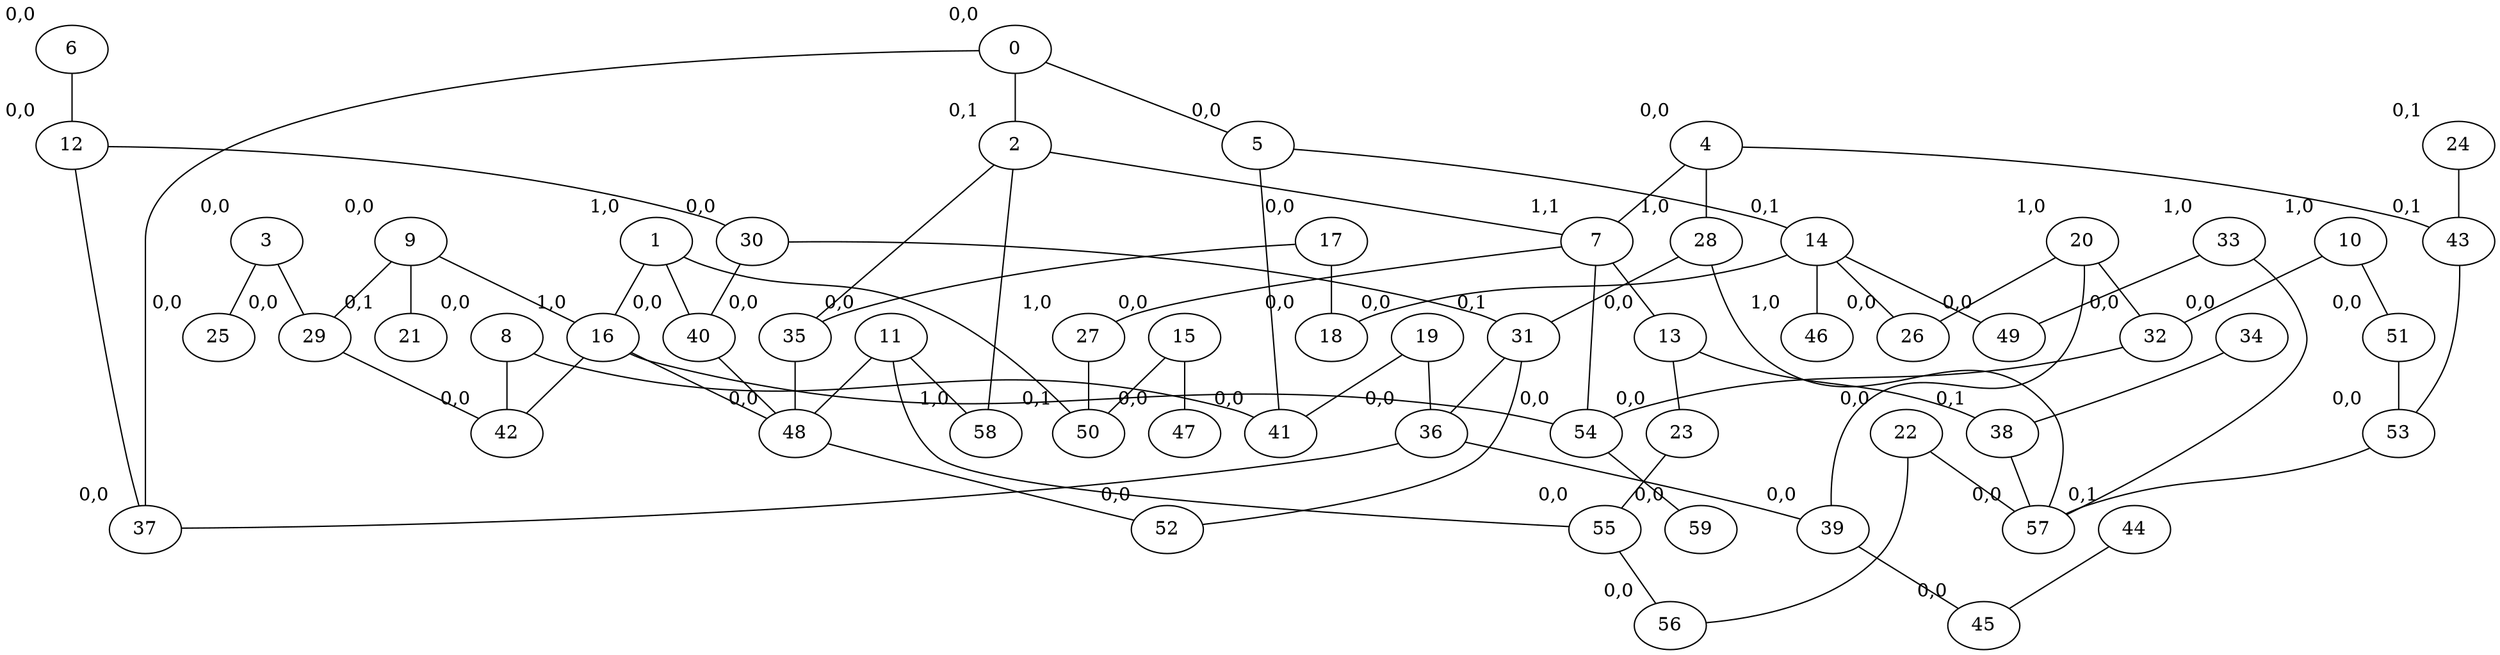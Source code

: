 graph G {
8 [xlabel="0,0"];
8 -- 42;
8 -- 41;
3 [xlabel="0,0"];
3 -- 25;
3 -- 29;
4 [xlabel="0,0"];
4 -- 7;
4 -- 43;
4 -- 28;
52 [xlabel="0,0"];
30 [xlabel="0,0"];
30 -- 31;
30 -- 40;
47 [xlabel="0,0"];
9 [xlabel="0,0"];
9 -- 16;
9 -- 21;
9 -- 29;
12 [xlabel="0,0"];
12 -- 30;
12 -- 37;
6 [xlabel="0,0"];
6 -- 12;
42 [xlabel="0,0"];
55 [xlabel="0,0"];
55 -- 56;
38 [xlabel="0,1"];
38 -- 57;
50 [xlabel="0,1"];
25 [xlabel="0,0"];
27 [xlabel="1,0"];
27 -- 50;
35 [xlabel="0,0"];
35 -- 48;
48 [xlabel="0,0"];
48 -- 52;
34 [xlabel="0,0"];
34 -- 38;
28 [xlabel="1,0"];
28 -- 31;
28 -- 57;
16 [xlabel="1,0"];
16 -- 42;
16 -- 54;
16 -- 48;
29 [xlabel="0,0"];
29 -- 42;
31 [xlabel="0,1"];
31 -- 52;
31 -- 36;
1 [xlabel="1,0"];
1 -- 40;
1 -- 16;
1 -- 50;
13 [xlabel="0,0"];
13 -- 38;
13 -- 23;
40 [xlabel="0,0"];
40 -- 48;
23 [xlabel="0,0"];
23 -- 55;
15 [xlabel="0,0"];
15 -- 50;
15 -- 47;
11 [xlabel="0,0"];
11 -- 55;
11 -- 48;
11 -- 58;
21 [xlabel="0,1"];
7 [xlabel="1,1"];
7 -- 13;
7 -- 27;
7 -- 54;
33 [xlabel="1,0"];
33 -- 49;
33 -- 57;
59 [xlabel="0,0"];
32 [xlabel="0,0"];
32 -- 54;
45 [xlabel="0,0"];
14 [xlabel="0,1"];
14 -- 26;
14 -- 46;
14 -- 49;
14 -- 18;
46 [xlabel="1,0"];
37 [xlabel="0,0"];
10 [xlabel="1,0"];
10 -- 51;
10 -- 32;
51 [xlabel="0,0"];
51 -- 53;
0 [xlabel="0,0"];
0 -- 37;
0 -- 2;
0 -- 5;
39 [xlabel="0,0"];
39 -- 45;
53 [xlabel="0,0"];
53 -- 57;
56 [xlabel="0,0"];
43 [xlabel="0,1"];
43 -- 53;
5 [xlabel="0,0"];
5 -- 14;
5 -- 41;
26 [xlabel="0,0"];
54 [xlabel="0,0"];
54 -- 59;
22 [xlabel="0,0"];
22 -- 56;
22 -- 57;
17 [xlabel="0,0"];
17 -- 18;
17 -- 35;
49 [xlabel="0,0"];
41 [xlabel="0,0"];
36 [xlabel="0,0"];
36 -- 39;
36 -- 37;
24 [xlabel="0,1"];
24 -- 43;
19 [xlabel="0,0"];
19 -- 36;
19 -- 41;
44 [xlabel="0,1"];
44 -- 45;
57 [xlabel="0,0"];
58 [xlabel="1,0"];
20 [xlabel="1,0"];
20 -- 39;
20 -- 32;
20 -- 26;
2 [xlabel="0,1"];
2 -- 58;
2 -- 7;
2 -- 35;
18 [xlabel="0,0"];
}